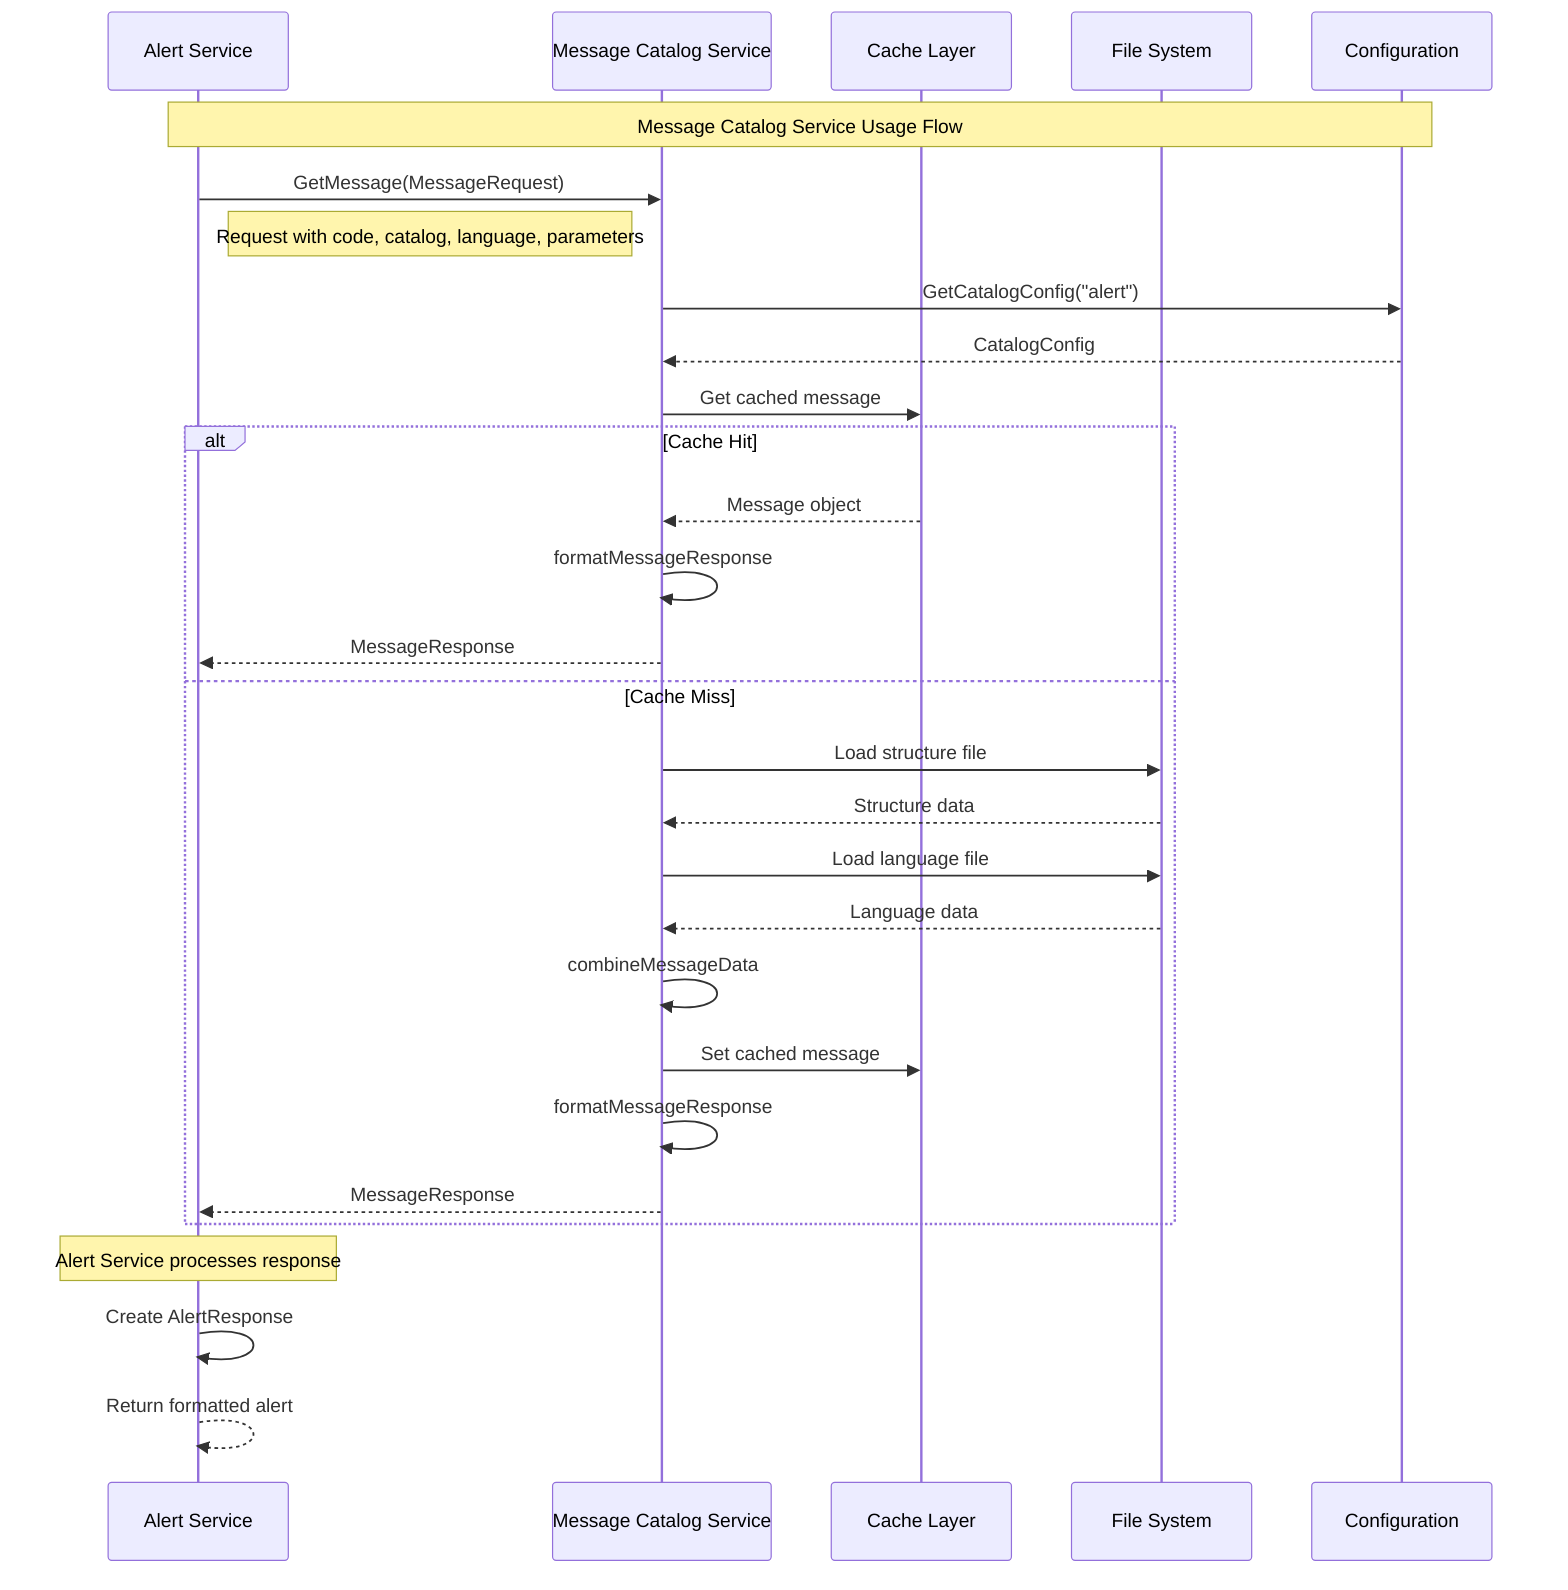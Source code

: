 sequenceDiagram
    participant AS as Alert Service
    participant MCS as Message Catalog Service
    participant Cache as Cache Layer
    participant FS as File System
    participant Config as Configuration

    Note over AS,Config: Message Catalog Service Usage Flow

    AS->>MCS: GetMessage(MessageRequest)
    Note right of AS: Request with code, catalog, language, parameters

    MCS->>Config: GetCatalogConfig("alert")
    Config-->>MCS: CatalogConfig

    MCS->>Cache: Get cached message
    alt Cache Hit
        Cache-->>MCS: Message object
        MCS->>MCS: formatMessageResponse
        MCS-->>AS: MessageResponse
    else Cache Miss
        MCS->>FS: Load structure file
        FS-->>MCS: Structure data
        MCS->>FS: Load language file
        FS-->>MCS: Language data
        MCS->>MCS: combineMessageData
        MCS->>Cache: Set cached message
        MCS->>MCS: formatMessageResponse
        MCS-->>AS: MessageResponse
    end

    Note over AS: Alert Service processes response
    AS->>AS: Create AlertResponse
    AS-->>AS: Return formatted alert